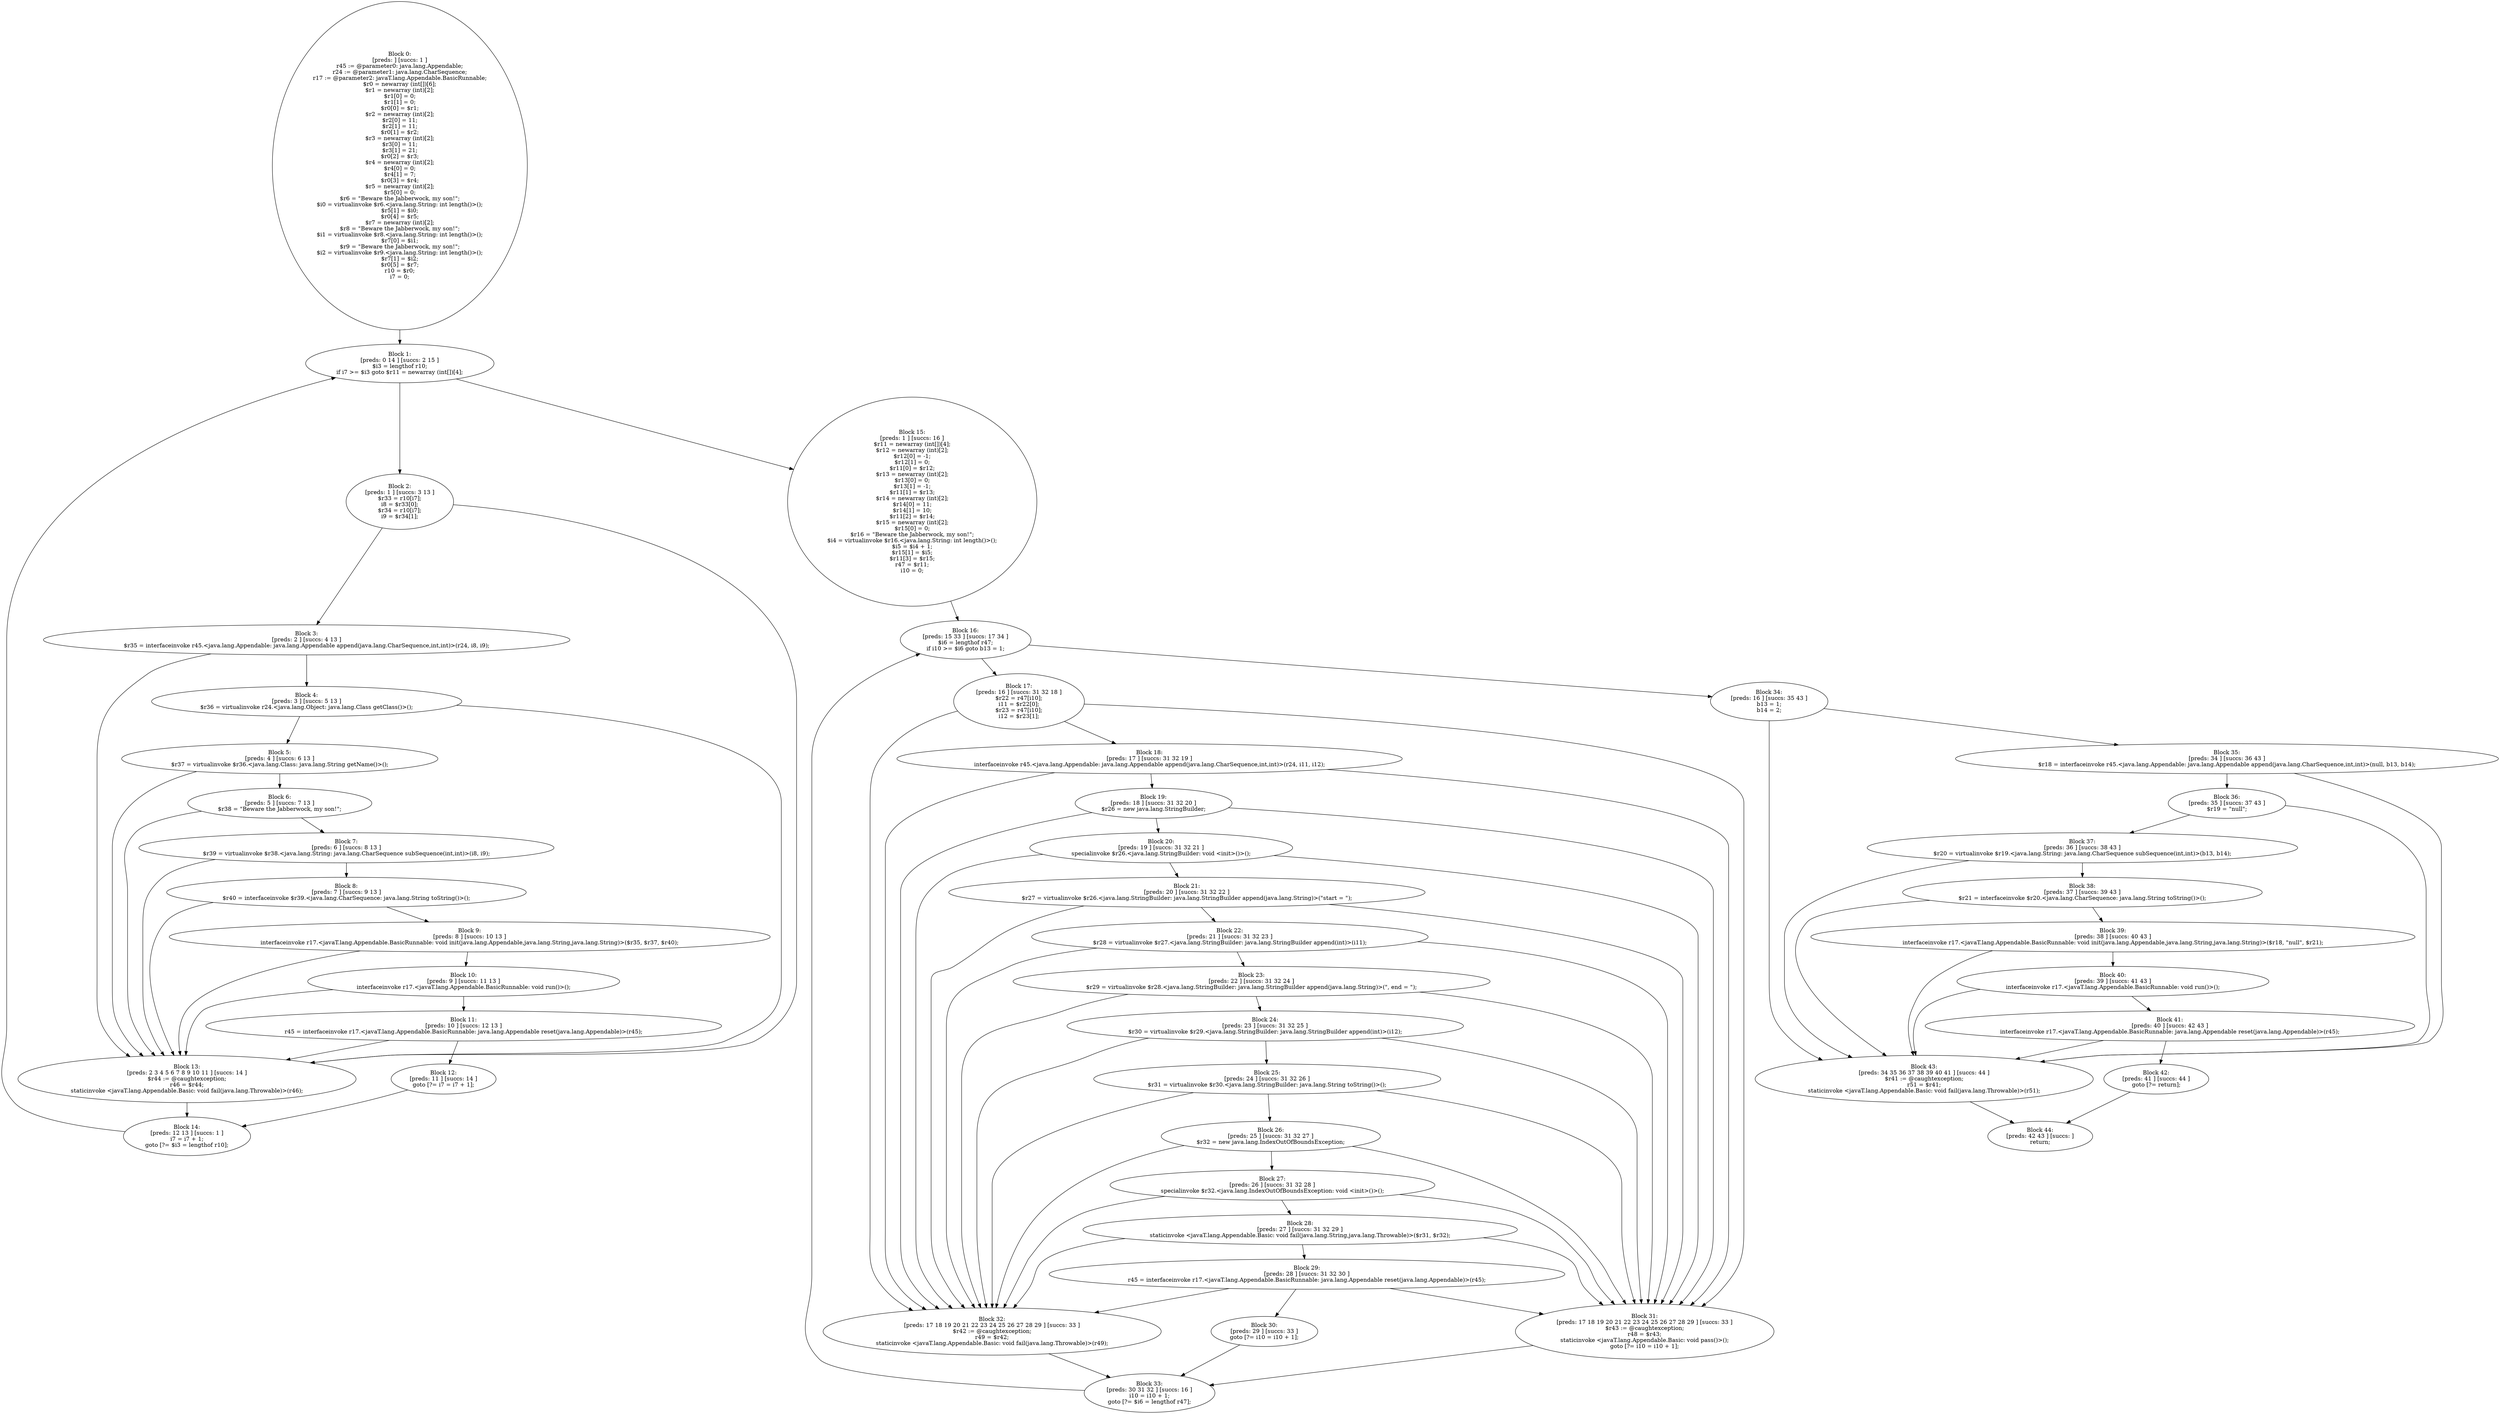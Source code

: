 digraph "unitGraph" {
    "Block 0:
[preds: ] [succs: 1 ]
r45 := @parameter0: java.lang.Appendable;
r24 := @parameter1: java.lang.CharSequence;
r17 := @parameter2: javaT.lang.Appendable.BasicRunnable;
$r0 = newarray (int[])[6];
$r1 = newarray (int)[2];
$r1[0] = 0;
$r1[1] = 0;
$r0[0] = $r1;
$r2 = newarray (int)[2];
$r2[0] = 11;
$r2[1] = 11;
$r0[1] = $r2;
$r3 = newarray (int)[2];
$r3[0] = 11;
$r3[1] = 21;
$r0[2] = $r3;
$r4 = newarray (int)[2];
$r4[0] = 0;
$r4[1] = 7;
$r0[3] = $r4;
$r5 = newarray (int)[2];
$r5[0] = 0;
$r6 = \"Beware the Jabberwock, my son!\";
$i0 = virtualinvoke $r6.<java.lang.String: int length()>();
$r5[1] = $i0;
$r0[4] = $r5;
$r7 = newarray (int)[2];
$r8 = \"Beware the Jabberwock, my son!\";
$i1 = virtualinvoke $r8.<java.lang.String: int length()>();
$r7[0] = $i1;
$r9 = \"Beware the Jabberwock, my son!\";
$i2 = virtualinvoke $r9.<java.lang.String: int length()>();
$r7[1] = $i2;
$r0[5] = $r7;
r10 = $r0;
i7 = 0;
"
    "Block 1:
[preds: 0 14 ] [succs: 2 15 ]
$i3 = lengthof r10;
if i7 >= $i3 goto $r11 = newarray (int[])[4];
"
    "Block 2:
[preds: 1 ] [succs: 3 13 ]
$r33 = r10[i7];
i8 = $r33[0];
$r34 = r10[i7];
i9 = $r34[1];
"
    "Block 3:
[preds: 2 ] [succs: 4 13 ]
$r35 = interfaceinvoke r45.<java.lang.Appendable: java.lang.Appendable append(java.lang.CharSequence,int,int)>(r24, i8, i9);
"
    "Block 4:
[preds: 3 ] [succs: 5 13 ]
$r36 = virtualinvoke r24.<java.lang.Object: java.lang.Class getClass()>();
"
    "Block 5:
[preds: 4 ] [succs: 6 13 ]
$r37 = virtualinvoke $r36.<java.lang.Class: java.lang.String getName()>();
"
    "Block 6:
[preds: 5 ] [succs: 7 13 ]
$r38 = \"Beware the Jabberwock, my son!\";
"
    "Block 7:
[preds: 6 ] [succs: 8 13 ]
$r39 = virtualinvoke $r38.<java.lang.String: java.lang.CharSequence subSequence(int,int)>(i8, i9);
"
    "Block 8:
[preds: 7 ] [succs: 9 13 ]
$r40 = interfaceinvoke $r39.<java.lang.CharSequence: java.lang.String toString()>();
"
    "Block 9:
[preds: 8 ] [succs: 10 13 ]
interfaceinvoke r17.<javaT.lang.Appendable.BasicRunnable: void init(java.lang.Appendable,java.lang.String,java.lang.String)>($r35, $r37, $r40);
"
    "Block 10:
[preds: 9 ] [succs: 11 13 ]
interfaceinvoke r17.<javaT.lang.Appendable.BasicRunnable: void run()>();
"
    "Block 11:
[preds: 10 ] [succs: 12 13 ]
r45 = interfaceinvoke r17.<javaT.lang.Appendable.BasicRunnable: java.lang.Appendable reset(java.lang.Appendable)>(r45);
"
    "Block 12:
[preds: 11 ] [succs: 14 ]
goto [?= i7 = i7 + 1];
"
    "Block 13:
[preds: 2 3 4 5 6 7 8 9 10 11 ] [succs: 14 ]
$r44 := @caughtexception;
r46 = $r44;
staticinvoke <javaT.lang.Appendable.Basic: void fail(java.lang.Throwable)>(r46);
"
    "Block 14:
[preds: 12 13 ] [succs: 1 ]
i7 = i7 + 1;
goto [?= $i3 = lengthof r10];
"
    "Block 15:
[preds: 1 ] [succs: 16 ]
$r11 = newarray (int[])[4];
$r12 = newarray (int)[2];
$r12[0] = -1;
$r12[1] = 0;
$r11[0] = $r12;
$r13 = newarray (int)[2];
$r13[0] = 0;
$r13[1] = -1;
$r11[1] = $r13;
$r14 = newarray (int)[2];
$r14[0] = 11;
$r14[1] = 10;
$r11[2] = $r14;
$r15 = newarray (int)[2];
$r15[0] = 0;
$r16 = \"Beware the Jabberwock, my son!\";
$i4 = virtualinvoke $r16.<java.lang.String: int length()>();
$i5 = $i4 + 1;
$r15[1] = $i5;
$r11[3] = $r15;
r47 = $r11;
i10 = 0;
"
    "Block 16:
[preds: 15 33 ] [succs: 17 34 ]
$i6 = lengthof r47;
if i10 >= $i6 goto b13 = 1;
"
    "Block 17:
[preds: 16 ] [succs: 31 32 18 ]
$r22 = r47[i10];
i11 = $r22[0];
$r23 = r47[i10];
i12 = $r23[1];
"
    "Block 18:
[preds: 17 ] [succs: 31 32 19 ]
interfaceinvoke r45.<java.lang.Appendable: java.lang.Appendable append(java.lang.CharSequence,int,int)>(r24, i11, i12);
"
    "Block 19:
[preds: 18 ] [succs: 31 32 20 ]
$r26 = new java.lang.StringBuilder;
"
    "Block 20:
[preds: 19 ] [succs: 31 32 21 ]
specialinvoke $r26.<java.lang.StringBuilder: void <init>()>();
"
    "Block 21:
[preds: 20 ] [succs: 31 32 22 ]
$r27 = virtualinvoke $r26.<java.lang.StringBuilder: java.lang.StringBuilder append(java.lang.String)>(\"start = \");
"
    "Block 22:
[preds: 21 ] [succs: 31 32 23 ]
$r28 = virtualinvoke $r27.<java.lang.StringBuilder: java.lang.StringBuilder append(int)>(i11);
"
    "Block 23:
[preds: 22 ] [succs: 31 32 24 ]
$r29 = virtualinvoke $r28.<java.lang.StringBuilder: java.lang.StringBuilder append(java.lang.String)>(\", end = \");
"
    "Block 24:
[preds: 23 ] [succs: 31 32 25 ]
$r30 = virtualinvoke $r29.<java.lang.StringBuilder: java.lang.StringBuilder append(int)>(i12);
"
    "Block 25:
[preds: 24 ] [succs: 31 32 26 ]
$r31 = virtualinvoke $r30.<java.lang.StringBuilder: java.lang.String toString()>();
"
    "Block 26:
[preds: 25 ] [succs: 31 32 27 ]
$r32 = new java.lang.IndexOutOfBoundsException;
"
    "Block 27:
[preds: 26 ] [succs: 31 32 28 ]
specialinvoke $r32.<java.lang.IndexOutOfBoundsException: void <init>()>();
"
    "Block 28:
[preds: 27 ] [succs: 31 32 29 ]
staticinvoke <javaT.lang.Appendable.Basic: void fail(java.lang.String,java.lang.Throwable)>($r31, $r32);
"
    "Block 29:
[preds: 28 ] [succs: 31 32 30 ]
r45 = interfaceinvoke r17.<javaT.lang.Appendable.BasicRunnable: java.lang.Appendable reset(java.lang.Appendable)>(r45);
"
    "Block 30:
[preds: 29 ] [succs: 33 ]
goto [?= i10 = i10 + 1];
"
    "Block 31:
[preds: 17 18 19 20 21 22 23 24 25 26 27 28 29 ] [succs: 33 ]
$r43 := @caughtexception;
r48 = $r43;
staticinvoke <javaT.lang.Appendable.Basic: void pass()>();
goto [?= i10 = i10 + 1];
"
    "Block 32:
[preds: 17 18 19 20 21 22 23 24 25 26 27 28 29 ] [succs: 33 ]
$r42 := @caughtexception;
r49 = $r42;
staticinvoke <javaT.lang.Appendable.Basic: void fail(java.lang.Throwable)>(r49);
"
    "Block 33:
[preds: 30 31 32 ] [succs: 16 ]
i10 = i10 + 1;
goto [?= $i6 = lengthof r47];
"
    "Block 34:
[preds: 16 ] [succs: 35 43 ]
b13 = 1;
b14 = 2;
"
    "Block 35:
[preds: 34 ] [succs: 36 43 ]
$r18 = interfaceinvoke r45.<java.lang.Appendable: java.lang.Appendable append(java.lang.CharSequence,int,int)>(null, b13, b14);
"
    "Block 36:
[preds: 35 ] [succs: 37 43 ]
$r19 = \"null\";
"
    "Block 37:
[preds: 36 ] [succs: 38 43 ]
$r20 = virtualinvoke $r19.<java.lang.String: java.lang.CharSequence subSequence(int,int)>(b13, b14);
"
    "Block 38:
[preds: 37 ] [succs: 39 43 ]
$r21 = interfaceinvoke $r20.<java.lang.CharSequence: java.lang.String toString()>();
"
    "Block 39:
[preds: 38 ] [succs: 40 43 ]
interfaceinvoke r17.<javaT.lang.Appendable.BasicRunnable: void init(java.lang.Appendable,java.lang.String,java.lang.String)>($r18, \"null\", $r21);
"
    "Block 40:
[preds: 39 ] [succs: 41 43 ]
interfaceinvoke r17.<javaT.lang.Appendable.BasicRunnable: void run()>();
"
    "Block 41:
[preds: 40 ] [succs: 42 43 ]
interfaceinvoke r17.<javaT.lang.Appendable.BasicRunnable: java.lang.Appendable reset(java.lang.Appendable)>(r45);
"
    "Block 42:
[preds: 41 ] [succs: 44 ]
goto [?= return];
"
    "Block 43:
[preds: 34 35 36 37 38 39 40 41 ] [succs: 44 ]
$r41 := @caughtexception;
r51 = $r41;
staticinvoke <javaT.lang.Appendable.Basic: void fail(java.lang.Throwable)>(r51);
"
    "Block 44:
[preds: 42 43 ] [succs: ]
return;
"
    "Block 0:
[preds: ] [succs: 1 ]
r45 := @parameter0: java.lang.Appendable;
r24 := @parameter1: java.lang.CharSequence;
r17 := @parameter2: javaT.lang.Appendable.BasicRunnable;
$r0 = newarray (int[])[6];
$r1 = newarray (int)[2];
$r1[0] = 0;
$r1[1] = 0;
$r0[0] = $r1;
$r2 = newarray (int)[2];
$r2[0] = 11;
$r2[1] = 11;
$r0[1] = $r2;
$r3 = newarray (int)[2];
$r3[0] = 11;
$r3[1] = 21;
$r0[2] = $r3;
$r4 = newarray (int)[2];
$r4[0] = 0;
$r4[1] = 7;
$r0[3] = $r4;
$r5 = newarray (int)[2];
$r5[0] = 0;
$r6 = \"Beware the Jabberwock, my son!\";
$i0 = virtualinvoke $r6.<java.lang.String: int length()>();
$r5[1] = $i0;
$r0[4] = $r5;
$r7 = newarray (int)[2];
$r8 = \"Beware the Jabberwock, my son!\";
$i1 = virtualinvoke $r8.<java.lang.String: int length()>();
$r7[0] = $i1;
$r9 = \"Beware the Jabberwock, my son!\";
$i2 = virtualinvoke $r9.<java.lang.String: int length()>();
$r7[1] = $i2;
$r0[5] = $r7;
r10 = $r0;
i7 = 0;
"->"Block 1:
[preds: 0 14 ] [succs: 2 15 ]
$i3 = lengthof r10;
if i7 >= $i3 goto $r11 = newarray (int[])[4];
";
    "Block 1:
[preds: 0 14 ] [succs: 2 15 ]
$i3 = lengthof r10;
if i7 >= $i3 goto $r11 = newarray (int[])[4];
"->"Block 2:
[preds: 1 ] [succs: 3 13 ]
$r33 = r10[i7];
i8 = $r33[0];
$r34 = r10[i7];
i9 = $r34[1];
";
    "Block 1:
[preds: 0 14 ] [succs: 2 15 ]
$i3 = lengthof r10;
if i7 >= $i3 goto $r11 = newarray (int[])[4];
"->"Block 15:
[preds: 1 ] [succs: 16 ]
$r11 = newarray (int[])[4];
$r12 = newarray (int)[2];
$r12[0] = -1;
$r12[1] = 0;
$r11[0] = $r12;
$r13 = newarray (int)[2];
$r13[0] = 0;
$r13[1] = -1;
$r11[1] = $r13;
$r14 = newarray (int)[2];
$r14[0] = 11;
$r14[1] = 10;
$r11[2] = $r14;
$r15 = newarray (int)[2];
$r15[0] = 0;
$r16 = \"Beware the Jabberwock, my son!\";
$i4 = virtualinvoke $r16.<java.lang.String: int length()>();
$i5 = $i4 + 1;
$r15[1] = $i5;
$r11[3] = $r15;
r47 = $r11;
i10 = 0;
";
    "Block 2:
[preds: 1 ] [succs: 3 13 ]
$r33 = r10[i7];
i8 = $r33[0];
$r34 = r10[i7];
i9 = $r34[1];
"->"Block 3:
[preds: 2 ] [succs: 4 13 ]
$r35 = interfaceinvoke r45.<java.lang.Appendable: java.lang.Appendable append(java.lang.CharSequence,int,int)>(r24, i8, i9);
";
    "Block 2:
[preds: 1 ] [succs: 3 13 ]
$r33 = r10[i7];
i8 = $r33[0];
$r34 = r10[i7];
i9 = $r34[1];
"->"Block 13:
[preds: 2 3 4 5 6 7 8 9 10 11 ] [succs: 14 ]
$r44 := @caughtexception;
r46 = $r44;
staticinvoke <javaT.lang.Appendable.Basic: void fail(java.lang.Throwable)>(r46);
";
    "Block 3:
[preds: 2 ] [succs: 4 13 ]
$r35 = interfaceinvoke r45.<java.lang.Appendable: java.lang.Appendable append(java.lang.CharSequence,int,int)>(r24, i8, i9);
"->"Block 4:
[preds: 3 ] [succs: 5 13 ]
$r36 = virtualinvoke r24.<java.lang.Object: java.lang.Class getClass()>();
";
    "Block 3:
[preds: 2 ] [succs: 4 13 ]
$r35 = interfaceinvoke r45.<java.lang.Appendable: java.lang.Appendable append(java.lang.CharSequence,int,int)>(r24, i8, i9);
"->"Block 13:
[preds: 2 3 4 5 6 7 8 9 10 11 ] [succs: 14 ]
$r44 := @caughtexception;
r46 = $r44;
staticinvoke <javaT.lang.Appendable.Basic: void fail(java.lang.Throwable)>(r46);
";
    "Block 4:
[preds: 3 ] [succs: 5 13 ]
$r36 = virtualinvoke r24.<java.lang.Object: java.lang.Class getClass()>();
"->"Block 5:
[preds: 4 ] [succs: 6 13 ]
$r37 = virtualinvoke $r36.<java.lang.Class: java.lang.String getName()>();
";
    "Block 4:
[preds: 3 ] [succs: 5 13 ]
$r36 = virtualinvoke r24.<java.lang.Object: java.lang.Class getClass()>();
"->"Block 13:
[preds: 2 3 4 5 6 7 8 9 10 11 ] [succs: 14 ]
$r44 := @caughtexception;
r46 = $r44;
staticinvoke <javaT.lang.Appendable.Basic: void fail(java.lang.Throwable)>(r46);
";
    "Block 5:
[preds: 4 ] [succs: 6 13 ]
$r37 = virtualinvoke $r36.<java.lang.Class: java.lang.String getName()>();
"->"Block 6:
[preds: 5 ] [succs: 7 13 ]
$r38 = \"Beware the Jabberwock, my son!\";
";
    "Block 5:
[preds: 4 ] [succs: 6 13 ]
$r37 = virtualinvoke $r36.<java.lang.Class: java.lang.String getName()>();
"->"Block 13:
[preds: 2 3 4 5 6 7 8 9 10 11 ] [succs: 14 ]
$r44 := @caughtexception;
r46 = $r44;
staticinvoke <javaT.lang.Appendable.Basic: void fail(java.lang.Throwable)>(r46);
";
    "Block 6:
[preds: 5 ] [succs: 7 13 ]
$r38 = \"Beware the Jabberwock, my son!\";
"->"Block 7:
[preds: 6 ] [succs: 8 13 ]
$r39 = virtualinvoke $r38.<java.lang.String: java.lang.CharSequence subSequence(int,int)>(i8, i9);
";
    "Block 6:
[preds: 5 ] [succs: 7 13 ]
$r38 = \"Beware the Jabberwock, my son!\";
"->"Block 13:
[preds: 2 3 4 5 6 7 8 9 10 11 ] [succs: 14 ]
$r44 := @caughtexception;
r46 = $r44;
staticinvoke <javaT.lang.Appendable.Basic: void fail(java.lang.Throwable)>(r46);
";
    "Block 7:
[preds: 6 ] [succs: 8 13 ]
$r39 = virtualinvoke $r38.<java.lang.String: java.lang.CharSequence subSequence(int,int)>(i8, i9);
"->"Block 8:
[preds: 7 ] [succs: 9 13 ]
$r40 = interfaceinvoke $r39.<java.lang.CharSequence: java.lang.String toString()>();
";
    "Block 7:
[preds: 6 ] [succs: 8 13 ]
$r39 = virtualinvoke $r38.<java.lang.String: java.lang.CharSequence subSequence(int,int)>(i8, i9);
"->"Block 13:
[preds: 2 3 4 5 6 7 8 9 10 11 ] [succs: 14 ]
$r44 := @caughtexception;
r46 = $r44;
staticinvoke <javaT.lang.Appendable.Basic: void fail(java.lang.Throwable)>(r46);
";
    "Block 8:
[preds: 7 ] [succs: 9 13 ]
$r40 = interfaceinvoke $r39.<java.lang.CharSequence: java.lang.String toString()>();
"->"Block 9:
[preds: 8 ] [succs: 10 13 ]
interfaceinvoke r17.<javaT.lang.Appendable.BasicRunnable: void init(java.lang.Appendable,java.lang.String,java.lang.String)>($r35, $r37, $r40);
";
    "Block 8:
[preds: 7 ] [succs: 9 13 ]
$r40 = interfaceinvoke $r39.<java.lang.CharSequence: java.lang.String toString()>();
"->"Block 13:
[preds: 2 3 4 5 6 7 8 9 10 11 ] [succs: 14 ]
$r44 := @caughtexception;
r46 = $r44;
staticinvoke <javaT.lang.Appendable.Basic: void fail(java.lang.Throwable)>(r46);
";
    "Block 9:
[preds: 8 ] [succs: 10 13 ]
interfaceinvoke r17.<javaT.lang.Appendable.BasicRunnable: void init(java.lang.Appendable,java.lang.String,java.lang.String)>($r35, $r37, $r40);
"->"Block 10:
[preds: 9 ] [succs: 11 13 ]
interfaceinvoke r17.<javaT.lang.Appendable.BasicRunnable: void run()>();
";
    "Block 9:
[preds: 8 ] [succs: 10 13 ]
interfaceinvoke r17.<javaT.lang.Appendable.BasicRunnable: void init(java.lang.Appendable,java.lang.String,java.lang.String)>($r35, $r37, $r40);
"->"Block 13:
[preds: 2 3 4 5 6 7 8 9 10 11 ] [succs: 14 ]
$r44 := @caughtexception;
r46 = $r44;
staticinvoke <javaT.lang.Appendable.Basic: void fail(java.lang.Throwable)>(r46);
";
    "Block 10:
[preds: 9 ] [succs: 11 13 ]
interfaceinvoke r17.<javaT.lang.Appendable.BasicRunnable: void run()>();
"->"Block 11:
[preds: 10 ] [succs: 12 13 ]
r45 = interfaceinvoke r17.<javaT.lang.Appendable.BasicRunnable: java.lang.Appendable reset(java.lang.Appendable)>(r45);
";
    "Block 10:
[preds: 9 ] [succs: 11 13 ]
interfaceinvoke r17.<javaT.lang.Appendable.BasicRunnable: void run()>();
"->"Block 13:
[preds: 2 3 4 5 6 7 8 9 10 11 ] [succs: 14 ]
$r44 := @caughtexception;
r46 = $r44;
staticinvoke <javaT.lang.Appendable.Basic: void fail(java.lang.Throwable)>(r46);
";
    "Block 11:
[preds: 10 ] [succs: 12 13 ]
r45 = interfaceinvoke r17.<javaT.lang.Appendable.BasicRunnable: java.lang.Appendable reset(java.lang.Appendable)>(r45);
"->"Block 12:
[preds: 11 ] [succs: 14 ]
goto [?= i7 = i7 + 1];
";
    "Block 11:
[preds: 10 ] [succs: 12 13 ]
r45 = interfaceinvoke r17.<javaT.lang.Appendable.BasicRunnable: java.lang.Appendable reset(java.lang.Appendable)>(r45);
"->"Block 13:
[preds: 2 3 4 5 6 7 8 9 10 11 ] [succs: 14 ]
$r44 := @caughtexception;
r46 = $r44;
staticinvoke <javaT.lang.Appendable.Basic: void fail(java.lang.Throwable)>(r46);
";
    "Block 12:
[preds: 11 ] [succs: 14 ]
goto [?= i7 = i7 + 1];
"->"Block 14:
[preds: 12 13 ] [succs: 1 ]
i7 = i7 + 1;
goto [?= $i3 = lengthof r10];
";
    "Block 13:
[preds: 2 3 4 5 6 7 8 9 10 11 ] [succs: 14 ]
$r44 := @caughtexception;
r46 = $r44;
staticinvoke <javaT.lang.Appendable.Basic: void fail(java.lang.Throwable)>(r46);
"->"Block 14:
[preds: 12 13 ] [succs: 1 ]
i7 = i7 + 1;
goto [?= $i3 = lengthof r10];
";
    "Block 14:
[preds: 12 13 ] [succs: 1 ]
i7 = i7 + 1;
goto [?= $i3 = lengthof r10];
"->"Block 1:
[preds: 0 14 ] [succs: 2 15 ]
$i3 = lengthof r10;
if i7 >= $i3 goto $r11 = newarray (int[])[4];
";
    "Block 15:
[preds: 1 ] [succs: 16 ]
$r11 = newarray (int[])[4];
$r12 = newarray (int)[2];
$r12[0] = -1;
$r12[1] = 0;
$r11[0] = $r12;
$r13 = newarray (int)[2];
$r13[0] = 0;
$r13[1] = -1;
$r11[1] = $r13;
$r14 = newarray (int)[2];
$r14[0] = 11;
$r14[1] = 10;
$r11[2] = $r14;
$r15 = newarray (int)[2];
$r15[0] = 0;
$r16 = \"Beware the Jabberwock, my son!\";
$i4 = virtualinvoke $r16.<java.lang.String: int length()>();
$i5 = $i4 + 1;
$r15[1] = $i5;
$r11[3] = $r15;
r47 = $r11;
i10 = 0;
"->"Block 16:
[preds: 15 33 ] [succs: 17 34 ]
$i6 = lengthof r47;
if i10 >= $i6 goto b13 = 1;
";
    "Block 16:
[preds: 15 33 ] [succs: 17 34 ]
$i6 = lengthof r47;
if i10 >= $i6 goto b13 = 1;
"->"Block 17:
[preds: 16 ] [succs: 31 32 18 ]
$r22 = r47[i10];
i11 = $r22[0];
$r23 = r47[i10];
i12 = $r23[1];
";
    "Block 16:
[preds: 15 33 ] [succs: 17 34 ]
$i6 = lengthof r47;
if i10 >= $i6 goto b13 = 1;
"->"Block 34:
[preds: 16 ] [succs: 35 43 ]
b13 = 1;
b14 = 2;
";
    "Block 17:
[preds: 16 ] [succs: 31 32 18 ]
$r22 = r47[i10];
i11 = $r22[0];
$r23 = r47[i10];
i12 = $r23[1];
"->"Block 31:
[preds: 17 18 19 20 21 22 23 24 25 26 27 28 29 ] [succs: 33 ]
$r43 := @caughtexception;
r48 = $r43;
staticinvoke <javaT.lang.Appendable.Basic: void pass()>();
goto [?= i10 = i10 + 1];
";
    "Block 17:
[preds: 16 ] [succs: 31 32 18 ]
$r22 = r47[i10];
i11 = $r22[0];
$r23 = r47[i10];
i12 = $r23[1];
"->"Block 32:
[preds: 17 18 19 20 21 22 23 24 25 26 27 28 29 ] [succs: 33 ]
$r42 := @caughtexception;
r49 = $r42;
staticinvoke <javaT.lang.Appendable.Basic: void fail(java.lang.Throwable)>(r49);
";
    "Block 17:
[preds: 16 ] [succs: 31 32 18 ]
$r22 = r47[i10];
i11 = $r22[0];
$r23 = r47[i10];
i12 = $r23[1];
"->"Block 18:
[preds: 17 ] [succs: 31 32 19 ]
interfaceinvoke r45.<java.lang.Appendable: java.lang.Appendable append(java.lang.CharSequence,int,int)>(r24, i11, i12);
";
    "Block 18:
[preds: 17 ] [succs: 31 32 19 ]
interfaceinvoke r45.<java.lang.Appendable: java.lang.Appendable append(java.lang.CharSequence,int,int)>(r24, i11, i12);
"->"Block 31:
[preds: 17 18 19 20 21 22 23 24 25 26 27 28 29 ] [succs: 33 ]
$r43 := @caughtexception;
r48 = $r43;
staticinvoke <javaT.lang.Appendable.Basic: void pass()>();
goto [?= i10 = i10 + 1];
";
    "Block 18:
[preds: 17 ] [succs: 31 32 19 ]
interfaceinvoke r45.<java.lang.Appendable: java.lang.Appendable append(java.lang.CharSequence,int,int)>(r24, i11, i12);
"->"Block 32:
[preds: 17 18 19 20 21 22 23 24 25 26 27 28 29 ] [succs: 33 ]
$r42 := @caughtexception;
r49 = $r42;
staticinvoke <javaT.lang.Appendable.Basic: void fail(java.lang.Throwable)>(r49);
";
    "Block 18:
[preds: 17 ] [succs: 31 32 19 ]
interfaceinvoke r45.<java.lang.Appendable: java.lang.Appendable append(java.lang.CharSequence,int,int)>(r24, i11, i12);
"->"Block 19:
[preds: 18 ] [succs: 31 32 20 ]
$r26 = new java.lang.StringBuilder;
";
    "Block 19:
[preds: 18 ] [succs: 31 32 20 ]
$r26 = new java.lang.StringBuilder;
"->"Block 31:
[preds: 17 18 19 20 21 22 23 24 25 26 27 28 29 ] [succs: 33 ]
$r43 := @caughtexception;
r48 = $r43;
staticinvoke <javaT.lang.Appendable.Basic: void pass()>();
goto [?= i10 = i10 + 1];
";
    "Block 19:
[preds: 18 ] [succs: 31 32 20 ]
$r26 = new java.lang.StringBuilder;
"->"Block 32:
[preds: 17 18 19 20 21 22 23 24 25 26 27 28 29 ] [succs: 33 ]
$r42 := @caughtexception;
r49 = $r42;
staticinvoke <javaT.lang.Appendable.Basic: void fail(java.lang.Throwable)>(r49);
";
    "Block 19:
[preds: 18 ] [succs: 31 32 20 ]
$r26 = new java.lang.StringBuilder;
"->"Block 20:
[preds: 19 ] [succs: 31 32 21 ]
specialinvoke $r26.<java.lang.StringBuilder: void <init>()>();
";
    "Block 20:
[preds: 19 ] [succs: 31 32 21 ]
specialinvoke $r26.<java.lang.StringBuilder: void <init>()>();
"->"Block 31:
[preds: 17 18 19 20 21 22 23 24 25 26 27 28 29 ] [succs: 33 ]
$r43 := @caughtexception;
r48 = $r43;
staticinvoke <javaT.lang.Appendable.Basic: void pass()>();
goto [?= i10 = i10 + 1];
";
    "Block 20:
[preds: 19 ] [succs: 31 32 21 ]
specialinvoke $r26.<java.lang.StringBuilder: void <init>()>();
"->"Block 32:
[preds: 17 18 19 20 21 22 23 24 25 26 27 28 29 ] [succs: 33 ]
$r42 := @caughtexception;
r49 = $r42;
staticinvoke <javaT.lang.Appendable.Basic: void fail(java.lang.Throwable)>(r49);
";
    "Block 20:
[preds: 19 ] [succs: 31 32 21 ]
specialinvoke $r26.<java.lang.StringBuilder: void <init>()>();
"->"Block 21:
[preds: 20 ] [succs: 31 32 22 ]
$r27 = virtualinvoke $r26.<java.lang.StringBuilder: java.lang.StringBuilder append(java.lang.String)>(\"start = \");
";
    "Block 21:
[preds: 20 ] [succs: 31 32 22 ]
$r27 = virtualinvoke $r26.<java.lang.StringBuilder: java.lang.StringBuilder append(java.lang.String)>(\"start = \");
"->"Block 31:
[preds: 17 18 19 20 21 22 23 24 25 26 27 28 29 ] [succs: 33 ]
$r43 := @caughtexception;
r48 = $r43;
staticinvoke <javaT.lang.Appendable.Basic: void pass()>();
goto [?= i10 = i10 + 1];
";
    "Block 21:
[preds: 20 ] [succs: 31 32 22 ]
$r27 = virtualinvoke $r26.<java.lang.StringBuilder: java.lang.StringBuilder append(java.lang.String)>(\"start = \");
"->"Block 32:
[preds: 17 18 19 20 21 22 23 24 25 26 27 28 29 ] [succs: 33 ]
$r42 := @caughtexception;
r49 = $r42;
staticinvoke <javaT.lang.Appendable.Basic: void fail(java.lang.Throwable)>(r49);
";
    "Block 21:
[preds: 20 ] [succs: 31 32 22 ]
$r27 = virtualinvoke $r26.<java.lang.StringBuilder: java.lang.StringBuilder append(java.lang.String)>(\"start = \");
"->"Block 22:
[preds: 21 ] [succs: 31 32 23 ]
$r28 = virtualinvoke $r27.<java.lang.StringBuilder: java.lang.StringBuilder append(int)>(i11);
";
    "Block 22:
[preds: 21 ] [succs: 31 32 23 ]
$r28 = virtualinvoke $r27.<java.lang.StringBuilder: java.lang.StringBuilder append(int)>(i11);
"->"Block 31:
[preds: 17 18 19 20 21 22 23 24 25 26 27 28 29 ] [succs: 33 ]
$r43 := @caughtexception;
r48 = $r43;
staticinvoke <javaT.lang.Appendable.Basic: void pass()>();
goto [?= i10 = i10 + 1];
";
    "Block 22:
[preds: 21 ] [succs: 31 32 23 ]
$r28 = virtualinvoke $r27.<java.lang.StringBuilder: java.lang.StringBuilder append(int)>(i11);
"->"Block 32:
[preds: 17 18 19 20 21 22 23 24 25 26 27 28 29 ] [succs: 33 ]
$r42 := @caughtexception;
r49 = $r42;
staticinvoke <javaT.lang.Appendable.Basic: void fail(java.lang.Throwable)>(r49);
";
    "Block 22:
[preds: 21 ] [succs: 31 32 23 ]
$r28 = virtualinvoke $r27.<java.lang.StringBuilder: java.lang.StringBuilder append(int)>(i11);
"->"Block 23:
[preds: 22 ] [succs: 31 32 24 ]
$r29 = virtualinvoke $r28.<java.lang.StringBuilder: java.lang.StringBuilder append(java.lang.String)>(\", end = \");
";
    "Block 23:
[preds: 22 ] [succs: 31 32 24 ]
$r29 = virtualinvoke $r28.<java.lang.StringBuilder: java.lang.StringBuilder append(java.lang.String)>(\", end = \");
"->"Block 31:
[preds: 17 18 19 20 21 22 23 24 25 26 27 28 29 ] [succs: 33 ]
$r43 := @caughtexception;
r48 = $r43;
staticinvoke <javaT.lang.Appendable.Basic: void pass()>();
goto [?= i10 = i10 + 1];
";
    "Block 23:
[preds: 22 ] [succs: 31 32 24 ]
$r29 = virtualinvoke $r28.<java.lang.StringBuilder: java.lang.StringBuilder append(java.lang.String)>(\", end = \");
"->"Block 32:
[preds: 17 18 19 20 21 22 23 24 25 26 27 28 29 ] [succs: 33 ]
$r42 := @caughtexception;
r49 = $r42;
staticinvoke <javaT.lang.Appendable.Basic: void fail(java.lang.Throwable)>(r49);
";
    "Block 23:
[preds: 22 ] [succs: 31 32 24 ]
$r29 = virtualinvoke $r28.<java.lang.StringBuilder: java.lang.StringBuilder append(java.lang.String)>(\", end = \");
"->"Block 24:
[preds: 23 ] [succs: 31 32 25 ]
$r30 = virtualinvoke $r29.<java.lang.StringBuilder: java.lang.StringBuilder append(int)>(i12);
";
    "Block 24:
[preds: 23 ] [succs: 31 32 25 ]
$r30 = virtualinvoke $r29.<java.lang.StringBuilder: java.lang.StringBuilder append(int)>(i12);
"->"Block 31:
[preds: 17 18 19 20 21 22 23 24 25 26 27 28 29 ] [succs: 33 ]
$r43 := @caughtexception;
r48 = $r43;
staticinvoke <javaT.lang.Appendable.Basic: void pass()>();
goto [?= i10 = i10 + 1];
";
    "Block 24:
[preds: 23 ] [succs: 31 32 25 ]
$r30 = virtualinvoke $r29.<java.lang.StringBuilder: java.lang.StringBuilder append(int)>(i12);
"->"Block 32:
[preds: 17 18 19 20 21 22 23 24 25 26 27 28 29 ] [succs: 33 ]
$r42 := @caughtexception;
r49 = $r42;
staticinvoke <javaT.lang.Appendable.Basic: void fail(java.lang.Throwable)>(r49);
";
    "Block 24:
[preds: 23 ] [succs: 31 32 25 ]
$r30 = virtualinvoke $r29.<java.lang.StringBuilder: java.lang.StringBuilder append(int)>(i12);
"->"Block 25:
[preds: 24 ] [succs: 31 32 26 ]
$r31 = virtualinvoke $r30.<java.lang.StringBuilder: java.lang.String toString()>();
";
    "Block 25:
[preds: 24 ] [succs: 31 32 26 ]
$r31 = virtualinvoke $r30.<java.lang.StringBuilder: java.lang.String toString()>();
"->"Block 31:
[preds: 17 18 19 20 21 22 23 24 25 26 27 28 29 ] [succs: 33 ]
$r43 := @caughtexception;
r48 = $r43;
staticinvoke <javaT.lang.Appendable.Basic: void pass()>();
goto [?= i10 = i10 + 1];
";
    "Block 25:
[preds: 24 ] [succs: 31 32 26 ]
$r31 = virtualinvoke $r30.<java.lang.StringBuilder: java.lang.String toString()>();
"->"Block 32:
[preds: 17 18 19 20 21 22 23 24 25 26 27 28 29 ] [succs: 33 ]
$r42 := @caughtexception;
r49 = $r42;
staticinvoke <javaT.lang.Appendable.Basic: void fail(java.lang.Throwable)>(r49);
";
    "Block 25:
[preds: 24 ] [succs: 31 32 26 ]
$r31 = virtualinvoke $r30.<java.lang.StringBuilder: java.lang.String toString()>();
"->"Block 26:
[preds: 25 ] [succs: 31 32 27 ]
$r32 = new java.lang.IndexOutOfBoundsException;
";
    "Block 26:
[preds: 25 ] [succs: 31 32 27 ]
$r32 = new java.lang.IndexOutOfBoundsException;
"->"Block 31:
[preds: 17 18 19 20 21 22 23 24 25 26 27 28 29 ] [succs: 33 ]
$r43 := @caughtexception;
r48 = $r43;
staticinvoke <javaT.lang.Appendable.Basic: void pass()>();
goto [?= i10 = i10 + 1];
";
    "Block 26:
[preds: 25 ] [succs: 31 32 27 ]
$r32 = new java.lang.IndexOutOfBoundsException;
"->"Block 32:
[preds: 17 18 19 20 21 22 23 24 25 26 27 28 29 ] [succs: 33 ]
$r42 := @caughtexception;
r49 = $r42;
staticinvoke <javaT.lang.Appendable.Basic: void fail(java.lang.Throwable)>(r49);
";
    "Block 26:
[preds: 25 ] [succs: 31 32 27 ]
$r32 = new java.lang.IndexOutOfBoundsException;
"->"Block 27:
[preds: 26 ] [succs: 31 32 28 ]
specialinvoke $r32.<java.lang.IndexOutOfBoundsException: void <init>()>();
";
    "Block 27:
[preds: 26 ] [succs: 31 32 28 ]
specialinvoke $r32.<java.lang.IndexOutOfBoundsException: void <init>()>();
"->"Block 31:
[preds: 17 18 19 20 21 22 23 24 25 26 27 28 29 ] [succs: 33 ]
$r43 := @caughtexception;
r48 = $r43;
staticinvoke <javaT.lang.Appendable.Basic: void pass()>();
goto [?= i10 = i10 + 1];
";
    "Block 27:
[preds: 26 ] [succs: 31 32 28 ]
specialinvoke $r32.<java.lang.IndexOutOfBoundsException: void <init>()>();
"->"Block 32:
[preds: 17 18 19 20 21 22 23 24 25 26 27 28 29 ] [succs: 33 ]
$r42 := @caughtexception;
r49 = $r42;
staticinvoke <javaT.lang.Appendable.Basic: void fail(java.lang.Throwable)>(r49);
";
    "Block 27:
[preds: 26 ] [succs: 31 32 28 ]
specialinvoke $r32.<java.lang.IndexOutOfBoundsException: void <init>()>();
"->"Block 28:
[preds: 27 ] [succs: 31 32 29 ]
staticinvoke <javaT.lang.Appendable.Basic: void fail(java.lang.String,java.lang.Throwable)>($r31, $r32);
";
    "Block 28:
[preds: 27 ] [succs: 31 32 29 ]
staticinvoke <javaT.lang.Appendable.Basic: void fail(java.lang.String,java.lang.Throwable)>($r31, $r32);
"->"Block 31:
[preds: 17 18 19 20 21 22 23 24 25 26 27 28 29 ] [succs: 33 ]
$r43 := @caughtexception;
r48 = $r43;
staticinvoke <javaT.lang.Appendable.Basic: void pass()>();
goto [?= i10 = i10 + 1];
";
    "Block 28:
[preds: 27 ] [succs: 31 32 29 ]
staticinvoke <javaT.lang.Appendable.Basic: void fail(java.lang.String,java.lang.Throwable)>($r31, $r32);
"->"Block 32:
[preds: 17 18 19 20 21 22 23 24 25 26 27 28 29 ] [succs: 33 ]
$r42 := @caughtexception;
r49 = $r42;
staticinvoke <javaT.lang.Appendable.Basic: void fail(java.lang.Throwable)>(r49);
";
    "Block 28:
[preds: 27 ] [succs: 31 32 29 ]
staticinvoke <javaT.lang.Appendable.Basic: void fail(java.lang.String,java.lang.Throwable)>($r31, $r32);
"->"Block 29:
[preds: 28 ] [succs: 31 32 30 ]
r45 = interfaceinvoke r17.<javaT.lang.Appendable.BasicRunnable: java.lang.Appendable reset(java.lang.Appendable)>(r45);
";
    "Block 29:
[preds: 28 ] [succs: 31 32 30 ]
r45 = interfaceinvoke r17.<javaT.lang.Appendable.BasicRunnable: java.lang.Appendable reset(java.lang.Appendable)>(r45);
"->"Block 31:
[preds: 17 18 19 20 21 22 23 24 25 26 27 28 29 ] [succs: 33 ]
$r43 := @caughtexception;
r48 = $r43;
staticinvoke <javaT.lang.Appendable.Basic: void pass()>();
goto [?= i10 = i10 + 1];
";
    "Block 29:
[preds: 28 ] [succs: 31 32 30 ]
r45 = interfaceinvoke r17.<javaT.lang.Appendable.BasicRunnable: java.lang.Appendable reset(java.lang.Appendable)>(r45);
"->"Block 32:
[preds: 17 18 19 20 21 22 23 24 25 26 27 28 29 ] [succs: 33 ]
$r42 := @caughtexception;
r49 = $r42;
staticinvoke <javaT.lang.Appendable.Basic: void fail(java.lang.Throwable)>(r49);
";
    "Block 29:
[preds: 28 ] [succs: 31 32 30 ]
r45 = interfaceinvoke r17.<javaT.lang.Appendable.BasicRunnable: java.lang.Appendable reset(java.lang.Appendable)>(r45);
"->"Block 30:
[preds: 29 ] [succs: 33 ]
goto [?= i10 = i10 + 1];
";
    "Block 30:
[preds: 29 ] [succs: 33 ]
goto [?= i10 = i10 + 1];
"->"Block 33:
[preds: 30 31 32 ] [succs: 16 ]
i10 = i10 + 1;
goto [?= $i6 = lengthof r47];
";
    "Block 31:
[preds: 17 18 19 20 21 22 23 24 25 26 27 28 29 ] [succs: 33 ]
$r43 := @caughtexception;
r48 = $r43;
staticinvoke <javaT.lang.Appendable.Basic: void pass()>();
goto [?= i10 = i10 + 1];
"->"Block 33:
[preds: 30 31 32 ] [succs: 16 ]
i10 = i10 + 1;
goto [?= $i6 = lengthof r47];
";
    "Block 32:
[preds: 17 18 19 20 21 22 23 24 25 26 27 28 29 ] [succs: 33 ]
$r42 := @caughtexception;
r49 = $r42;
staticinvoke <javaT.lang.Appendable.Basic: void fail(java.lang.Throwable)>(r49);
"->"Block 33:
[preds: 30 31 32 ] [succs: 16 ]
i10 = i10 + 1;
goto [?= $i6 = lengthof r47];
";
    "Block 33:
[preds: 30 31 32 ] [succs: 16 ]
i10 = i10 + 1;
goto [?= $i6 = lengthof r47];
"->"Block 16:
[preds: 15 33 ] [succs: 17 34 ]
$i6 = lengthof r47;
if i10 >= $i6 goto b13 = 1;
";
    "Block 34:
[preds: 16 ] [succs: 35 43 ]
b13 = 1;
b14 = 2;
"->"Block 35:
[preds: 34 ] [succs: 36 43 ]
$r18 = interfaceinvoke r45.<java.lang.Appendable: java.lang.Appendable append(java.lang.CharSequence,int,int)>(null, b13, b14);
";
    "Block 34:
[preds: 16 ] [succs: 35 43 ]
b13 = 1;
b14 = 2;
"->"Block 43:
[preds: 34 35 36 37 38 39 40 41 ] [succs: 44 ]
$r41 := @caughtexception;
r51 = $r41;
staticinvoke <javaT.lang.Appendable.Basic: void fail(java.lang.Throwable)>(r51);
";
    "Block 35:
[preds: 34 ] [succs: 36 43 ]
$r18 = interfaceinvoke r45.<java.lang.Appendable: java.lang.Appendable append(java.lang.CharSequence,int,int)>(null, b13, b14);
"->"Block 36:
[preds: 35 ] [succs: 37 43 ]
$r19 = \"null\";
";
    "Block 35:
[preds: 34 ] [succs: 36 43 ]
$r18 = interfaceinvoke r45.<java.lang.Appendable: java.lang.Appendable append(java.lang.CharSequence,int,int)>(null, b13, b14);
"->"Block 43:
[preds: 34 35 36 37 38 39 40 41 ] [succs: 44 ]
$r41 := @caughtexception;
r51 = $r41;
staticinvoke <javaT.lang.Appendable.Basic: void fail(java.lang.Throwable)>(r51);
";
    "Block 36:
[preds: 35 ] [succs: 37 43 ]
$r19 = \"null\";
"->"Block 37:
[preds: 36 ] [succs: 38 43 ]
$r20 = virtualinvoke $r19.<java.lang.String: java.lang.CharSequence subSequence(int,int)>(b13, b14);
";
    "Block 36:
[preds: 35 ] [succs: 37 43 ]
$r19 = \"null\";
"->"Block 43:
[preds: 34 35 36 37 38 39 40 41 ] [succs: 44 ]
$r41 := @caughtexception;
r51 = $r41;
staticinvoke <javaT.lang.Appendable.Basic: void fail(java.lang.Throwable)>(r51);
";
    "Block 37:
[preds: 36 ] [succs: 38 43 ]
$r20 = virtualinvoke $r19.<java.lang.String: java.lang.CharSequence subSequence(int,int)>(b13, b14);
"->"Block 38:
[preds: 37 ] [succs: 39 43 ]
$r21 = interfaceinvoke $r20.<java.lang.CharSequence: java.lang.String toString()>();
";
    "Block 37:
[preds: 36 ] [succs: 38 43 ]
$r20 = virtualinvoke $r19.<java.lang.String: java.lang.CharSequence subSequence(int,int)>(b13, b14);
"->"Block 43:
[preds: 34 35 36 37 38 39 40 41 ] [succs: 44 ]
$r41 := @caughtexception;
r51 = $r41;
staticinvoke <javaT.lang.Appendable.Basic: void fail(java.lang.Throwable)>(r51);
";
    "Block 38:
[preds: 37 ] [succs: 39 43 ]
$r21 = interfaceinvoke $r20.<java.lang.CharSequence: java.lang.String toString()>();
"->"Block 39:
[preds: 38 ] [succs: 40 43 ]
interfaceinvoke r17.<javaT.lang.Appendable.BasicRunnable: void init(java.lang.Appendable,java.lang.String,java.lang.String)>($r18, \"null\", $r21);
";
    "Block 38:
[preds: 37 ] [succs: 39 43 ]
$r21 = interfaceinvoke $r20.<java.lang.CharSequence: java.lang.String toString()>();
"->"Block 43:
[preds: 34 35 36 37 38 39 40 41 ] [succs: 44 ]
$r41 := @caughtexception;
r51 = $r41;
staticinvoke <javaT.lang.Appendable.Basic: void fail(java.lang.Throwable)>(r51);
";
    "Block 39:
[preds: 38 ] [succs: 40 43 ]
interfaceinvoke r17.<javaT.lang.Appendable.BasicRunnable: void init(java.lang.Appendable,java.lang.String,java.lang.String)>($r18, \"null\", $r21);
"->"Block 40:
[preds: 39 ] [succs: 41 43 ]
interfaceinvoke r17.<javaT.lang.Appendable.BasicRunnable: void run()>();
";
    "Block 39:
[preds: 38 ] [succs: 40 43 ]
interfaceinvoke r17.<javaT.lang.Appendable.BasicRunnable: void init(java.lang.Appendable,java.lang.String,java.lang.String)>($r18, \"null\", $r21);
"->"Block 43:
[preds: 34 35 36 37 38 39 40 41 ] [succs: 44 ]
$r41 := @caughtexception;
r51 = $r41;
staticinvoke <javaT.lang.Appendable.Basic: void fail(java.lang.Throwable)>(r51);
";
    "Block 40:
[preds: 39 ] [succs: 41 43 ]
interfaceinvoke r17.<javaT.lang.Appendable.BasicRunnable: void run()>();
"->"Block 41:
[preds: 40 ] [succs: 42 43 ]
interfaceinvoke r17.<javaT.lang.Appendable.BasicRunnable: java.lang.Appendable reset(java.lang.Appendable)>(r45);
";
    "Block 40:
[preds: 39 ] [succs: 41 43 ]
interfaceinvoke r17.<javaT.lang.Appendable.BasicRunnable: void run()>();
"->"Block 43:
[preds: 34 35 36 37 38 39 40 41 ] [succs: 44 ]
$r41 := @caughtexception;
r51 = $r41;
staticinvoke <javaT.lang.Appendable.Basic: void fail(java.lang.Throwable)>(r51);
";
    "Block 41:
[preds: 40 ] [succs: 42 43 ]
interfaceinvoke r17.<javaT.lang.Appendable.BasicRunnable: java.lang.Appendable reset(java.lang.Appendable)>(r45);
"->"Block 42:
[preds: 41 ] [succs: 44 ]
goto [?= return];
";
    "Block 41:
[preds: 40 ] [succs: 42 43 ]
interfaceinvoke r17.<javaT.lang.Appendable.BasicRunnable: java.lang.Appendable reset(java.lang.Appendable)>(r45);
"->"Block 43:
[preds: 34 35 36 37 38 39 40 41 ] [succs: 44 ]
$r41 := @caughtexception;
r51 = $r41;
staticinvoke <javaT.lang.Appendable.Basic: void fail(java.lang.Throwable)>(r51);
";
    "Block 42:
[preds: 41 ] [succs: 44 ]
goto [?= return];
"->"Block 44:
[preds: 42 43 ] [succs: ]
return;
";
    "Block 43:
[preds: 34 35 36 37 38 39 40 41 ] [succs: 44 ]
$r41 := @caughtexception;
r51 = $r41;
staticinvoke <javaT.lang.Appendable.Basic: void fail(java.lang.Throwable)>(r51);
"->"Block 44:
[preds: 42 43 ] [succs: ]
return;
";
}

